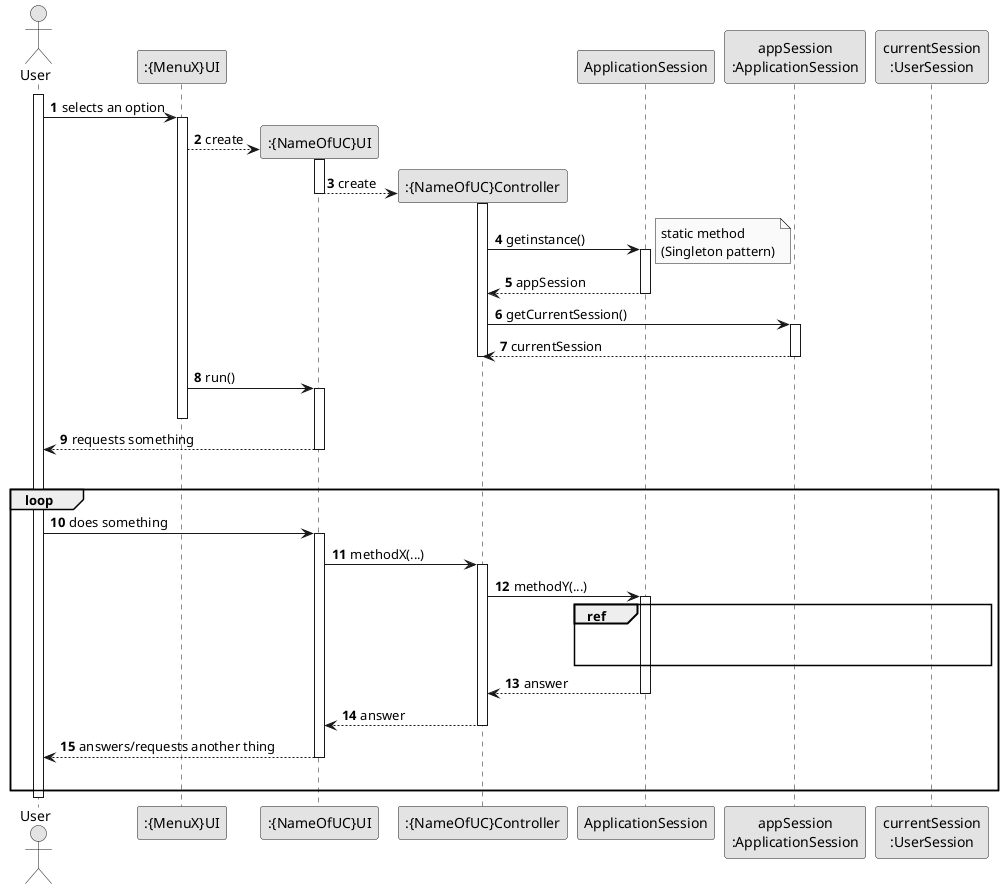 @startuml
skinparam monochrome true
skinparam packageStyle rectangle
skinparam shadowing false

autonumber

'hide footbox
actor "User" as USER
participant ":{MenuX}UI" as MENU
participant ":{NameOfUC}UI" as UCNAMEUI
participant ":{NameOfUC}Controller" as CTRL
participant "ApplicationSession" as APPSESSIONC
participant "appSession\n:ApplicationSession" as APPSESSIONI
participant "currentSession\n:UserSession" as CURSESSION

activate USER

    USER -> MENU : selects an option
    activate MENU
        MENU --> UCNAMEUI** : create
        activate UCNAMEUI

            UCNAMEUI --> CTRL** : create
        deactivate UCNAMEUI

        activate CTRL
            CTRL -> APPSESSIONC : getinstance()
            note right
                static method
                (Singleton pattern)
            end note
            activate APPSESSIONC
                APPSESSIONC --> CTRL : appSession 
            deactivate APPSESSIONC

            CTRL -> APPSESSIONI : getCurrentSession()
            activate APPSESSIONI
                APPSESSIONI --> CTRL : currentSession
            deactivate APPSESSIONI
        deactivate CTRL

        MENU -> UCNAMEUI : run()
        activate UCNAMEUI
    deactivate MENU

            UCNAMEUI --> USER : requests something
            |||
        deactivate UCNAMEUI

    loop
        USER -> UCNAMEUI : does something
        activate UCNAMEUI
            UCNAMEUI -> CTRL : methodX(...)
            activate CTRL
                CTRL -> APPSESSIONC : methodY(...)
                activate APPSESSIONC
                    ref over APPSESSIONC,APPSESSIONI,CURSESSION


                    end ref
                    APPSESSIONC --> CTRL : answer
                deactivate APPSESSIONC

                CTRL --> UCNAMEUI : answer
            deactivate CTRL

            UCNAMEUI --> USER : answers/requests another thing
            |||
        deactivate UCNAMEUI
    end loop

deactivate USER

@enduml